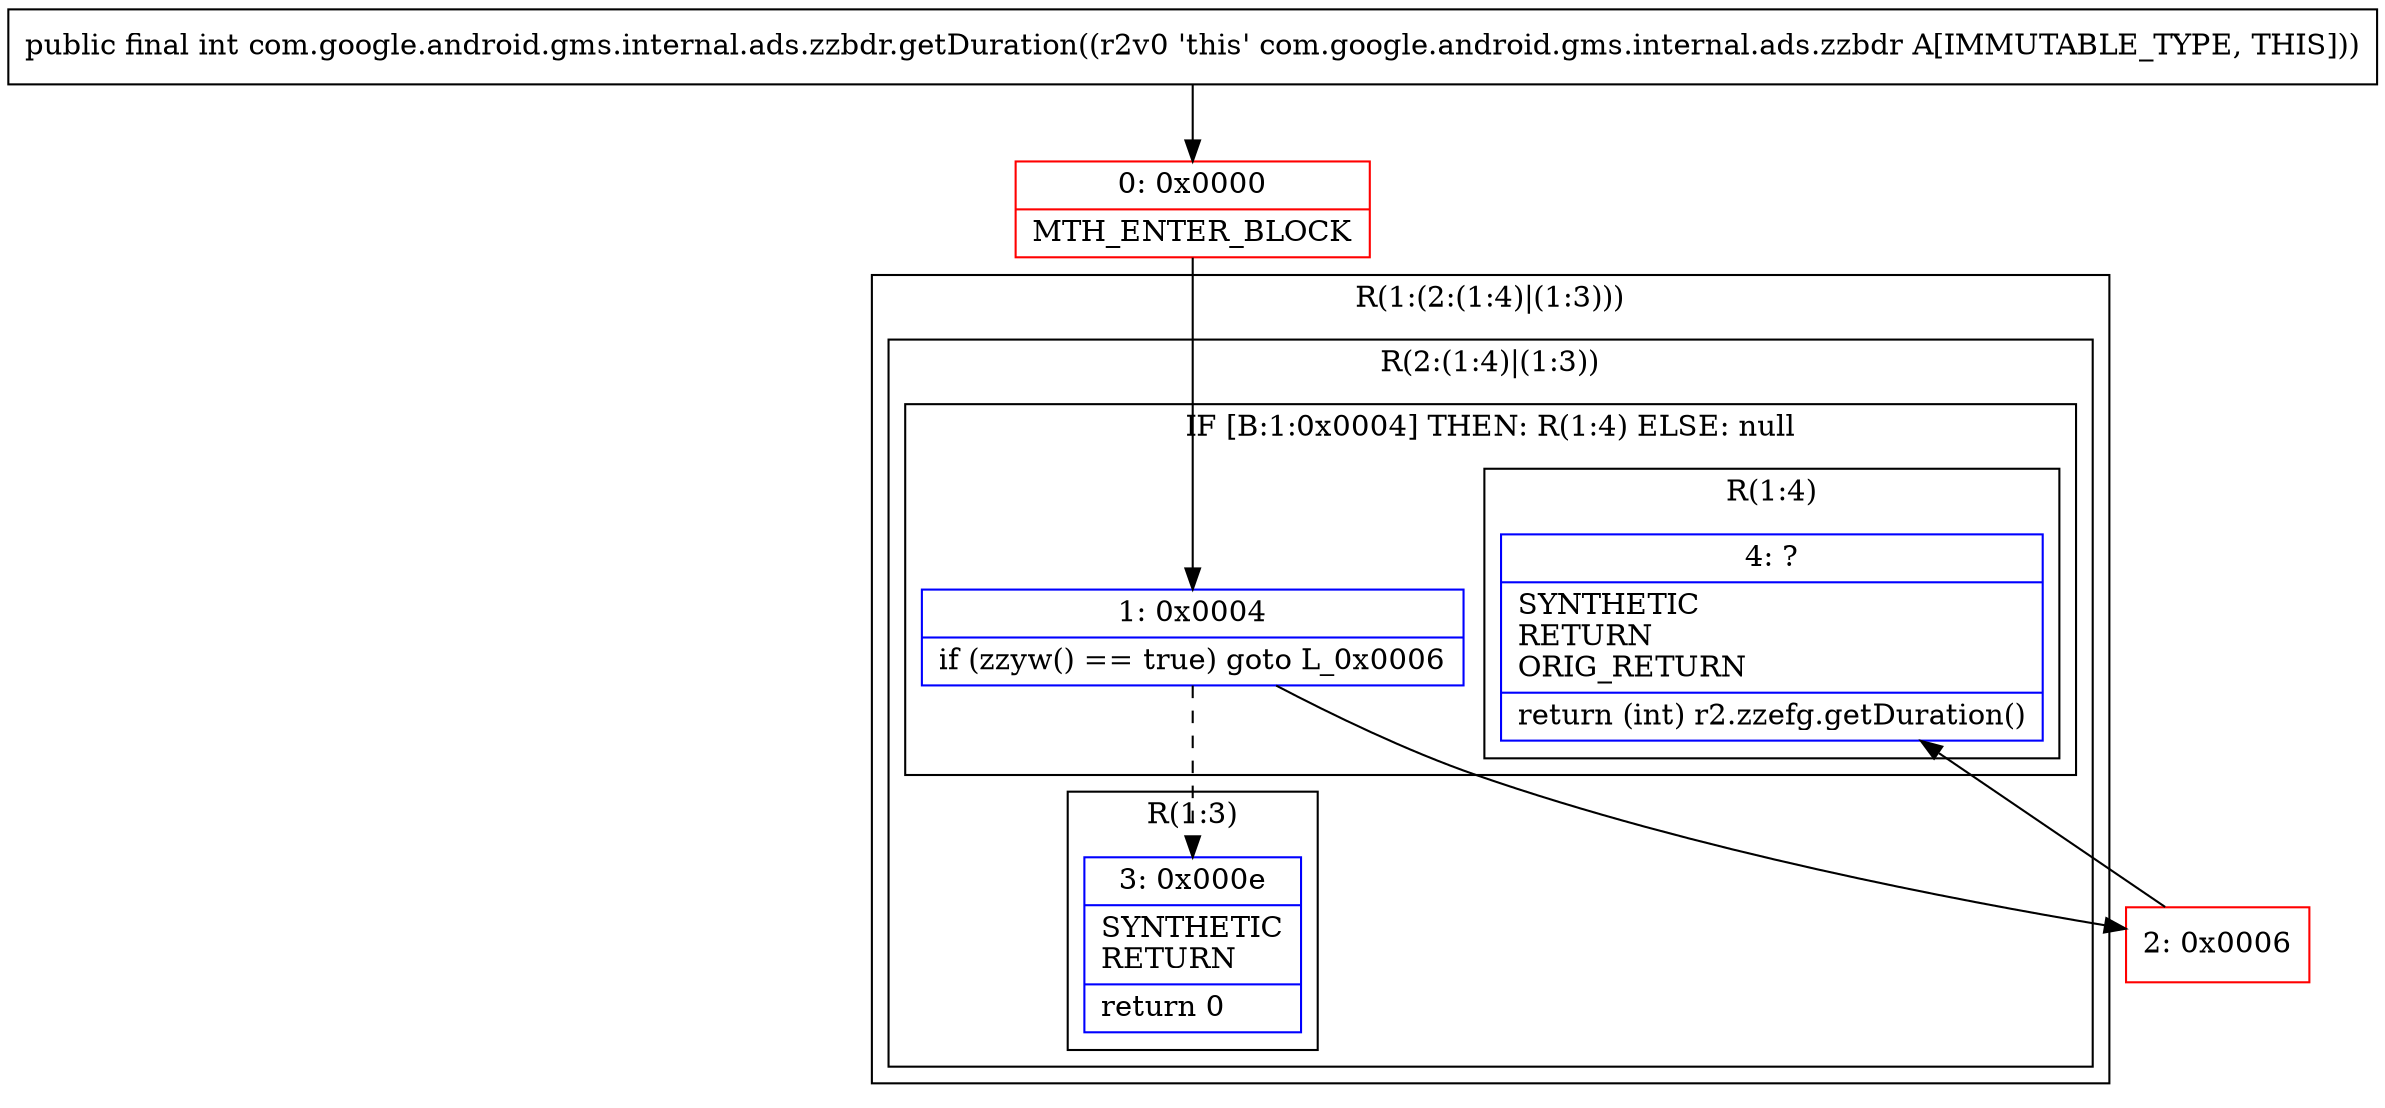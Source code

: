 digraph "CFG forcom.google.android.gms.internal.ads.zzbdr.getDuration()I" {
subgraph cluster_Region_1204162170 {
label = "R(1:(2:(1:4)|(1:3)))";
node [shape=record,color=blue];
subgraph cluster_Region_164636667 {
label = "R(2:(1:4)|(1:3))";
node [shape=record,color=blue];
subgraph cluster_IfRegion_414880631 {
label = "IF [B:1:0x0004] THEN: R(1:4) ELSE: null";
node [shape=record,color=blue];
Node_1 [shape=record,label="{1\:\ 0x0004|if (zzyw() == true) goto L_0x0006\l}"];
subgraph cluster_Region_1942186787 {
label = "R(1:4)";
node [shape=record,color=blue];
Node_4 [shape=record,label="{4\:\ ?|SYNTHETIC\lRETURN\lORIG_RETURN\l|return (int) r2.zzefg.getDuration()\l}"];
}
}
subgraph cluster_Region_67182335 {
label = "R(1:3)";
node [shape=record,color=blue];
Node_3 [shape=record,label="{3\:\ 0x000e|SYNTHETIC\lRETURN\l|return 0\l}"];
}
}
}
Node_0 [shape=record,color=red,label="{0\:\ 0x0000|MTH_ENTER_BLOCK\l}"];
Node_2 [shape=record,color=red,label="{2\:\ 0x0006}"];
MethodNode[shape=record,label="{public final int com.google.android.gms.internal.ads.zzbdr.getDuration((r2v0 'this' com.google.android.gms.internal.ads.zzbdr A[IMMUTABLE_TYPE, THIS])) }"];
MethodNode -> Node_0;
Node_1 -> Node_2;
Node_1 -> Node_3[style=dashed];
Node_0 -> Node_1;
Node_2 -> Node_4;
}

